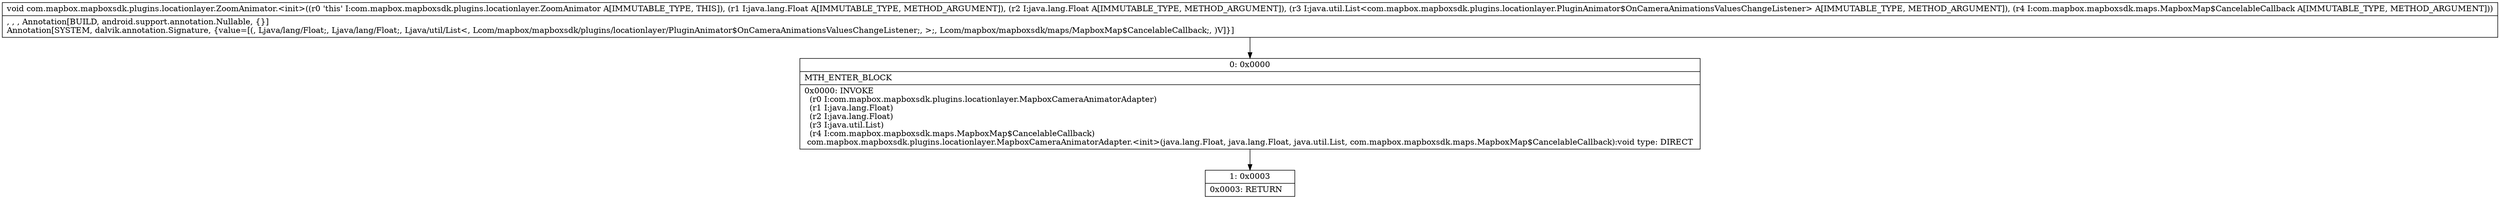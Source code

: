 digraph "CFG forcom.mapbox.mapboxsdk.plugins.locationlayer.ZoomAnimator.\<init\>(Ljava\/lang\/Float;Ljava\/lang\/Float;Ljava\/util\/List;Lcom\/mapbox\/mapboxsdk\/maps\/MapboxMap$CancelableCallback;)V" {
Node_0 [shape=record,label="{0\:\ 0x0000|MTH_ENTER_BLOCK\l|0x0000: INVOKE  \l  (r0 I:com.mapbox.mapboxsdk.plugins.locationlayer.MapboxCameraAnimatorAdapter)\l  (r1 I:java.lang.Float)\l  (r2 I:java.lang.Float)\l  (r3 I:java.util.List)\l  (r4 I:com.mapbox.mapboxsdk.maps.MapboxMap$CancelableCallback)\l com.mapbox.mapboxsdk.plugins.locationlayer.MapboxCameraAnimatorAdapter.\<init\>(java.lang.Float, java.lang.Float, java.util.List, com.mapbox.mapboxsdk.maps.MapboxMap$CancelableCallback):void type: DIRECT \l}"];
Node_1 [shape=record,label="{1\:\ 0x0003|0x0003: RETURN   \l}"];
MethodNode[shape=record,label="{void com.mapbox.mapboxsdk.plugins.locationlayer.ZoomAnimator.\<init\>((r0 'this' I:com.mapbox.mapboxsdk.plugins.locationlayer.ZoomAnimator A[IMMUTABLE_TYPE, THIS]), (r1 I:java.lang.Float A[IMMUTABLE_TYPE, METHOD_ARGUMENT]), (r2 I:java.lang.Float A[IMMUTABLE_TYPE, METHOD_ARGUMENT]), (r3 I:java.util.List\<com.mapbox.mapboxsdk.plugins.locationlayer.PluginAnimator$OnCameraAnimationsValuesChangeListener\> A[IMMUTABLE_TYPE, METHOD_ARGUMENT]), (r4 I:com.mapbox.mapboxsdk.maps.MapboxMap$CancelableCallback A[IMMUTABLE_TYPE, METHOD_ARGUMENT]))  | , , , Annotation[BUILD, android.support.annotation.Nullable, \{\}]\lAnnotation[SYSTEM, dalvik.annotation.Signature, \{value=[(, Ljava\/lang\/Float;, Ljava\/lang\/Float;, Ljava\/util\/List\<, Lcom\/mapbox\/mapboxsdk\/plugins\/locationlayer\/PluginAnimator$OnCameraAnimationsValuesChangeListener;, \>;, Lcom\/mapbox\/mapboxsdk\/maps\/MapboxMap$CancelableCallback;, )V]\}]\l}"];
MethodNode -> Node_0;
Node_0 -> Node_1;
}

